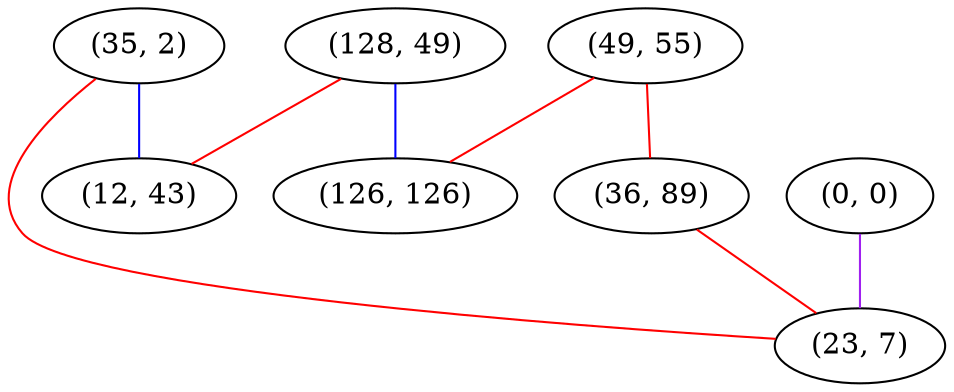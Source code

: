 graph "" {
"(35, 2)";
"(0, 0)";
"(49, 55)";
"(128, 49)";
"(36, 89)";
"(12, 43)";
"(126, 126)";
"(23, 7)";
"(35, 2)" -- "(23, 7)"  [color=red, key=0, weight=1];
"(35, 2)" -- "(12, 43)"  [color=blue, key=0, weight=3];
"(0, 0)" -- "(23, 7)"  [color=purple, key=0, weight=4];
"(49, 55)" -- "(36, 89)"  [color=red, key=0, weight=1];
"(49, 55)" -- "(126, 126)"  [color=red, key=0, weight=1];
"(128, 49)" -- "(12, 43)"  [color=red, key=0, weight=1];
"(128, 49)" -- "(126, 126)"  [color=blue, key=0, weight=3];
"(36, 89)" -- "(23, 7)"  [color=red, key=0, weight=1];
}
